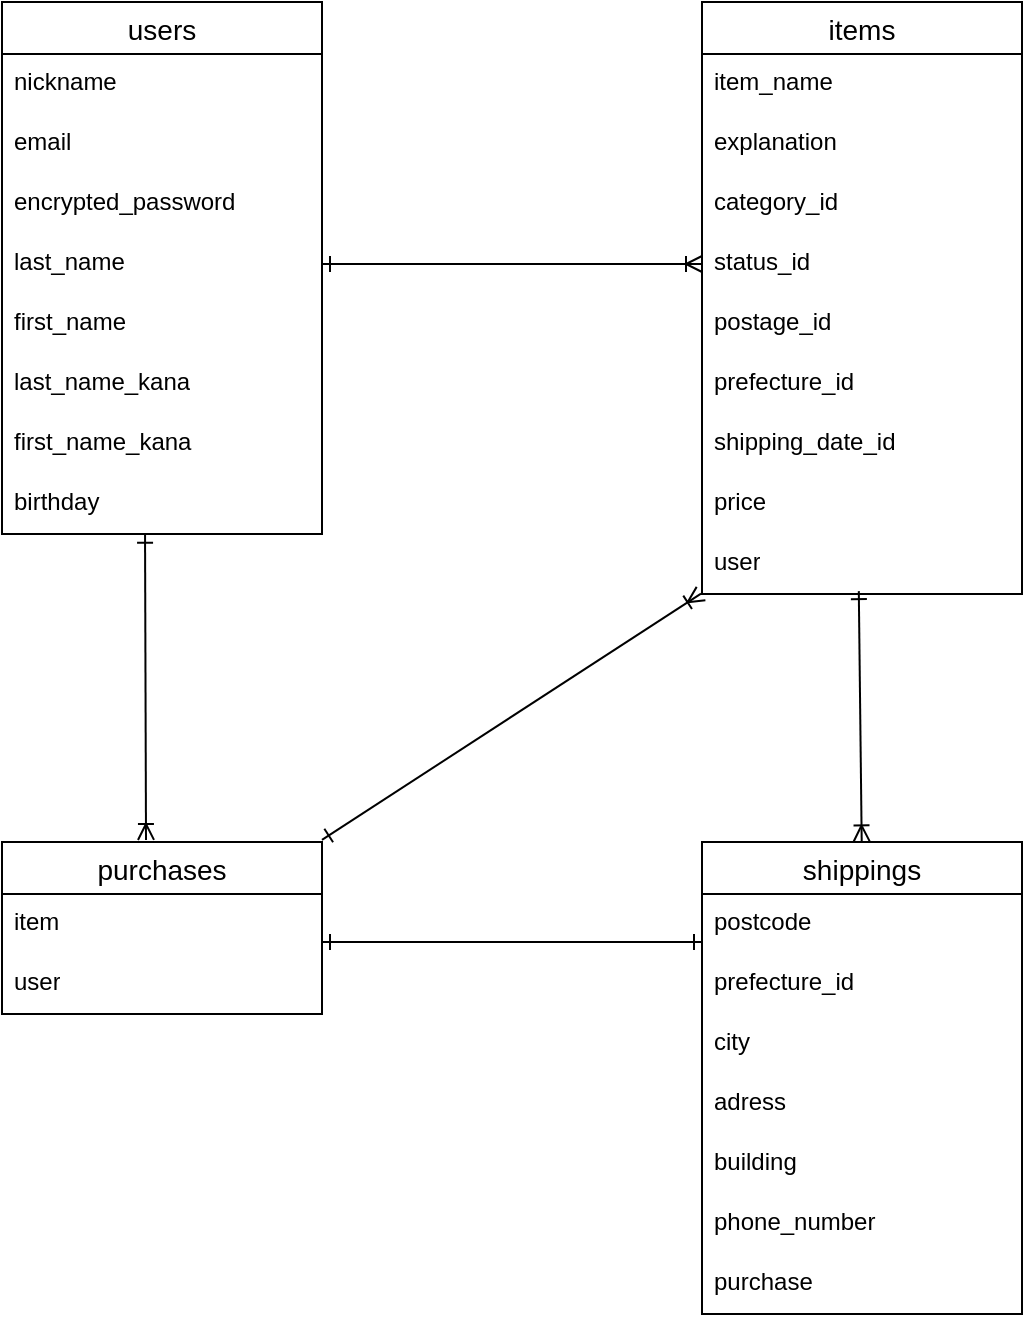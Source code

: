 <mxfile>
    <diagram id="RtzTNlvl9PCAYj6ENr5q" name="ページ1">
        <mxGraphModel dx="850" dy="901" grid="1" gridSize="10" guides="1" tooltips="1" connect="1" arrows="1" fold="1" page="1" pageScale="1" pageWidth="827" pageHeight="1169" math="0" shadow="0">
            <root>
                <mxCell id="0"/>
                <mxCell id="1" parent="0"/>
                <mxCell id="GaMi1caPHmuDbu6GLsoo-1" value="users" style="swimlane;fontStyle=0;childLayout=stackLayout;horizontal=1;startSize=26;horizontalStack=0;resizeParent=1;resizeParentMax=0;resizeLast=0;collapsible=1;marginBottom=0;align=center;fontSize=14;" parent="1" vertex="1">
                    <mxGeometry x="110" y="150" width="160" height="266" as="geometry"/>
                </mxCell>
                <mxCell id="GaMi1caPHmuDbu6GLsoo-2" value="nickname" style="text;strokeColor=none;fillColor=none;spacingLeft=4;spacingRight=4;overflow=hidden;rotatable=0;points=[[0,0.5],[1,0.5]];portConstraint=eastwest;fontSize=12;whiteSpace=wrap;html=1;" parent="GaMi1caPHmuDbu6GLsoo-1" vertex="1">
                    <mxGeometry y="26" width="160" height="30" as="geometry"/>
                </mxCell>
                <mxCell id="GaMi1caPHmuDbu6GLsoo-3" value="email" style="text;strokeColor=none;fillColor=none;spacingLeft=4;spacingRight=4;overflow=hidden;rotatable=0;points=[[0,0.5],[1,0.5]];portConstraint=eastwest;fontSize=12;whiteSpace=wrap;html=1;" parent="GaMi1caPHmuDbu6GLsoo-1" vertex="1">
                    <mxGeometry y="56" width="160" height="30" as="geometry"/>
                </mxCell>
                <mxCell id="GaMi1caPHmuDbu6GLsoo-4" value="encrypted_password" style="text;strokeColor=none;fillColor=none;spacingLeft=4;spacingRight=4;overflow=hidden;rotatable=0;points=[[0,0.5],[1,0.5]];portConstraint=eastwest;fontSize=12;whiteSpace=wrap;html=1;" parent="GaMi1caPHmuDbu6GLsoo-1" vertex="1">
                    <mxGeometry y="86" width="160" height="30" as="geometry"/>
                </mxCell>
                <mxCell id="2" value="last_name" style="text;strokeColor=none;fillColor=none;spacingLeft=4;spacingRight=4;overflow=hidden;rotatable=0;points=[[0,0.5],[1,0.5]];portConstraint=eastwest;fontSize=12;whiteSpace=wrap;html=1;" vertex="1" parent="GaMi1caPHmuDbu6GLsoo-1">
                    <mxGeometry y="116" width="160" height="30" as="geometry"/>
                </mxCell>
                <mxCell id="3" value="first_name" style="text;strokeColor=none;fillColor=none;spacingLeft=4;spacingRight=4;overflow=hidden;rotatable=0;points=[[0,0.5],[1,0.5]];portConstraint=eastwest;fontSize=12;whiteSpace=wrap;html=1;" vertex="1" parent="GaMi1caPHmuDbu6GLsoo-1">
                    <mxGeometry y="146" width="160" height="30" as="geometry"/>
                </mxCell>
                <mxCell id="4" value="&lt;span style=&quot;color: rgb(0, 0, 0);&quot;&gt;last_name_kana&lt;/span&gt;" style="text;strokeColor=none;fillColor=none;spacingLeft=4;spacingRight=4;overflow=hidden;rotatable=0;points=[[0,0.5],[1,0.5]];portConstraint=eastwest;fontSize=12;whiteSpace=wrap;html=1;" vertex="1" parent="GaMi1caPHmuDbu6GLsoo-1">
                    <mxGeometry y="176" width="160" height="30" as="geometry"/>
                </mxCell>
                <mxCell id="5" value="&lt;span style=&quot;color: rgb(0, 0, 0);&quot;&gt;first_name_kana&lt;/span&gt;" style="text;strokeColor=none;fillColor=none;spacingLeft=4;spacingRight=4;overflow=hidden;rotatable=0;points=[[0,0.5],[1,0.5]];portConstraint=eastwest;fontSize=12;whiteSpace=wrap;html=1;" vertex="1" parent="GaMi1caPHmuDbu6GLsoo-1">
                    <mxGeometry y="206" width="160" height="30" as="geometry"/>
                </mxCell>
                <mxCell id="GaMi1caPHmuDbu6GLsoo-8" value="birthday" style="text;strokeColor=none;fillColor=none;spacingLeft=4;spacingRight=4;overflow=hidden;rotatable=0;points=[[0,0.5],[1,0.5]];portConstraint=eastwest;fontSize=12;whiteSpace=wrap;html=1;" parent="GaMi1caPHmuDbu6GLsoo-1" vertex="1">
                    <mxGeometry y="236" width="160" height="30" as="geometry"/>
                </mxCell>
                <mxCell id="GaMi1caPHmuDbu6GLsoo-9" value="items" style="swimlane;fontStyle=0;childLayout=stackLayout;horizontal=1;startSize=26;horizontalStack=0;resizeParent=1;resizeParentMax=0;resizeLast=0;collapsible=1;marginBottom=0;align=center;fontSize=14;" parent="1" vertex="1">
                    <mxGeometry x="460" y="150" width="160" height="296" as="geometry"/>
                </mxCell>
                <mxCell id="GaMi1caPHmuDbu6GLsoo-11" value="item_name" style="text;strokeColor=none;fillColor=none;spacingLeft=4;spacingRight=4;overflow=hidden;rotatable=0;points=[[0,0.5],[1,0.5]];portConstraint=eastwest;fontSize=12;whiteSpace=wrap;html=1;" parent="GaMi1caPHmuDbu6GLsoo-9" vertex="1">
                    <mxGeometry y="26" width="160" height="30" as="geometry"/>
                </mxCell>
                <mxCell id="GaMi1caPHmuDbu6GLsoo-12" value="explanation" style="text;strokeColor=none;fillColor=none;spacingLeft=4;spacingRight=4;overflow=hidden;rotatable=0;points=[[0,0.5],[1,0.5]];portConstraint=eastwest;fontSize=12;whiteSpace=wrap;html=1;" parent="GaMi1caPHmuDbu6GLsoo-9" vertex="1">
                    <mxGeometry y="56" width="160" height="30" as="geometry"/>
                </mxCell>
                <mxCell id="GaMi1caPHmuDbu6GLsoo-13" value="category_id" style="text;strokeColor=none;fillColor=none;spacingLeft=4;spacingRight=4;overflow=hidden;rotatable=0;points=[[0,0.5],[1,0.5]];portConstraint=eastwest;fontSize=12;whiteSpace=wrap;html=1;" parent="GaMi1caPHmuDbu6GLsoo-9" vertex="1">
                    <mxGeometry y="86" width="160" height="30" as="geometry"/>
                </mxCell>
                <mxCell id="GaMi1caPHmuDbu6GLsoo-14" value="status&lt;span style=&quot;color: rgb(0, 0, 0);&quot;&gt;_id&lt;/span&gt;" style="text;strokeColor=none;fillColor=none;spacingLeft=4;spacingRight=4;overflow=hidden;rotatable=0;points=[[0,0.5],[1,0.5]];portConstraint=eastwest;fontSize=12;whiteSpace=wrap;html=1;" parent="GaMi1caPHmuDbu6GLsoo-9" vertex="1">
                    <mxGeometry y="116" width="160" height="30" as="geometry"/>
                </mxCell>
                <mxCell id="GaMi1caPHmuDbu6GLsoo-15" value="postage&lt;span style=&quot;color: rgb(0, 0, 0);&quot;&gt;_id&lt;/span&gt;" style="text;strokeColor=none;fillColor=none;spacingLeft=4;spacingRight=4;overflow=hidden;rotatable=0;points=[[0,0.5],[1,0.5]];portConstraint=eastwest;fontSize=12;whiteSpace=wrap;html=1;" parent="GaMi1caPHmuDbu6GLsoo-9" vertex="1">
                    <mxGeometry y="146" width="160" height="30" as="geometry"/>
                </mxCell>
                <mxCell id="GaMi1caPHmuDbu6GLsoo-29" value="prefecture&lt;span style=&quot;color: rgb(0, 0, 0);&quot;&gt;_id&lt;/span&gt;" style="text;strokeColor=none;fillColor=none;spacingLeft=4;spacingRight=4;overflow=hidden;rotatable=0;points=[[0,0.5],[1,0.5]];portConstraint=eastwest;fontSize=12;whiteSpace=wrap;html=1;" parent="GaMi1caPHmuDbu6GLsoo-9" vertex="1">
                    <mxGeometry y="176" width="160" height="30" as="geometry"/>
                </mxCell>
                <mxCell id="GaMi1caPHmuDbu6GLsoo-31" value="shipping_date_id" style="text;strokeColor=none;fillColor=none;spacingLeft=4;spacingRight=4;overflow=hidden;rotatable=0;points=[[0,0.5],[1,0.5]];portConstraint=eastwest;fontSize=12;whiteSpace=wrap;html=1;" parent="GaMi1caPHmuDbu6GLsoo-9" vertex="1">
                    <mxGeometry y="206" width="160" height="30" as="geometry"/>
                </mxCell>
                <mxCell id="GaMi1caPHmuDbu6GLsoo-32" value="price" style="text;strokeColor=none;fillColor=none;spacingLeft=4;spacingRight=4;overflow=hidden;rotatable=0;points=[[0,0.5],[1,0.5]];portConstraint=eastwest;fontSize=12;whiteSpace=wrap;html=1;" parent="GaMi1caPHmuDbu6GLsoo-9" vertex="1">
                    <mxGeometry y="236" width="160" height="30" as="geometry"/>
                </mxCell>
                <mxCell id="GaMi1caPHmuDbu6GLsoo-33" value="user" style="text;strokeColor=none;fillColor=none;spacingLeft=4;spacingRight=4;overflow=hidden;rotatable=0;points=[[0,0.5],[1,0.5]];portConstraint=eastwest;fontSize=12;whiteSpace=wrap;html=1;" parent="GaMi1caPHmuDbu6GLsoo-9" vertex="1">
                    <mxGeometry y="266" width="160" height="30" as="geometry"/>
                </mxCell>
                <mxCell id="GaMi1caPHmuDbu6GLsoo-34" value="purchases" style="swimlane;fontStyle=0;childLayout=stackLayout;horizontal=1;startSize=26;horizontalStack=0;resizeParent=1;resizeParentMax=0;resizeLast=0;collapsible=1;marginBottom=0;align=center;fontSize=14;" parent="1" vertex="1">
                    <mxGeometry x="110" y="570" width="160" height="86" as="geometry"/>
                </mxCell>
                <mxCell id="GaMi1caPHmuDbu6GLsoo-35" value="item" style="text;strokeColor=none;fillColor=none;spacingLeft=4;spacingRight=4;overflow=hidden;rotatable=0;points=[[0,0.5],[1,0.5]];portConstraint=eastwest;fontSize=12;whiteSpace=wrap;html=1;" parent="GaMi1caPHmuDbu6GLsoo-34" vertex="1">
                    <mxGeometry y="26" width="160" height="30" as="geometry"/>
                </mxCell>
                <mxCell id="GaMi1caPHmuDbu6GLsoo-36" value="user" style="text;strokeColor=none;fillColor=none;spacingLeft=4;spacingRight=4;overflow=hidden;rotatable=0;points=[[0,0.5],[1,0.5]];portConstraint=eastwest;fontSize=12;whiteSpace=wrap;html=1;" parent="GaMi1caPHmuDbu6GLsoo-34" vertex="1">
                    <mxGeometry y="56" width="160" height="30" as="geometry"/>
                </mxCell>
                <mxCell id="GaMi1caPHmuDbu6GLsoo-38" value="shippings" style="swimlane;fontStyle=0;childLayout=stackLayout;horizontal=1;startSize=26;horizontalStack=0;resizeParent=1;resizeParentMax=0;resizeLast=0;collapsible=1;marginBottom=0;align=center;fontSize=14;" parent="1" vertex="1">
                    <mxGeometry x="460" y="570" width="160" height="236" as="geometry"/>
                </mxCell>
                <mxCell id="GaMi1caPHmuDbu6GLsoo-39" value="postcode" style="text;strokeColor=none;fillColor=none;spacingLeft=4;spacingRight=4;overflow=hidden;rotatable=0;points=[[0,0.5],[1,0.5]];portConstraint=eastwest;fontSize=12;whiteSpace=wrap;html=1;" parent="GaMi1caPHmuDbu6GLsoo-38" vertex="1">
                    <mxGeometry y="26" width="160" height="30" as="geometry"/>
                </mxCell>
                <mxCell id="6" value="prefecture_id" style="text;strokeColor=none;fillColor=none;spacingLeft=4;spacingRight=4;overflow=hidden;rotatable=0;points=[[0,0.5],[1,0.5]];portConstraint=eastwest;fontSize=12;whiteSpace=wrap;html=1;" vertex="1" parent="GaMi1caPHmuDbu6GLsoo-38">
                    <mxGeometry y="56" width="160" height="30" as="geometry"/>
                </mxCell>
                <mxCell id="GaMi1caPHmuDbu6GLsoo-40" value="city" style="text;strokeColor=none;fillColor=none;spacingLeft=4;spacingRight=4;overflow=hidden;rotatable=0;points=[[0,0.5],[1,0.5]];portConstraint=eastwest;fontSize=12;whiteSpace=wrap;html=1;" parent="GaMi1caPHmuDbu6GLsoo-38" vertex="1">
                    <mxGeometry y="86" width="160" height="30" as="geometry"/>
                </mxCell>
                <mxCell id="GaMi1caPHmuDbu6GLsoo-42" value="adress" style="text;strokeColor=none;fillColor=none;spacingLeft=4;spacingRight=4;overflow=hidden;rotatable=0;points=[[0,0.5],[1,0.5]];portConstraint=eastwest;fontSize=12;whiteSpace=wrap;html=1;" parent="GaMi1caPHmuDbu6GLsoo-38" vertex="1">
                    <mxGeometry y="116" width="160" height="30" as="geometry"/>
                </mxCell>
                <mxCell id="GaMi1caPHmuDbu6GLsoo-41" value="building" style="text;strokeColor=none;fillColor=none;spacingLeft=4;spacingRight=4;overflow=hidden;rotatable=0;points=[[0,0.5],[1,0.5]];portConstraint=eastwest;fontSize=12;whiteSpace=wrap;html=1;" parent="GaMi1caPHmuDbu6GLsoo-38" vertex="1">
                    <mxGeometry y="146" width="160" height="30" as="geometry"/>
                </mxCell>
                <mxCell id="GaMi1caPHmuDbu6GLsoo-44" value="phone_number" style="text;strokeColor=none;fillColor=none;spacingLeft=4;spacingRight=4;overflow=hidden;rotatable=0;points=[[0,0.5],[1,0.5]];portConstraint=eastwest;fontSize=12;whiteSpace=wrap;html=1;" parent="GaMi1caPHmuDbu6GLsoo-38" vertex="1">
                    <mxGeometry y="176" width="160" height="30" as="geometry"/>
                </mxCell>
                <mxCell id="7" value="purchase" style="text;strokeColor=none;fillColor=none;spacingLeft=4;spacingRight=4;overflow=hidden;rotatable=0;points=[[0,0.5],[1,0.5]];portConstraint=eastwest;fontSize=12;whiteSpace=wrap;html=1;" vertex="1" parent="GaMi1caPHmuDbu6GLsoo-38">
                    <mxGeometry y="206" width="160" height="30" as="geometry"/>
                </mxCell>
                <mxCell id="GaMi1caPHmuDbu6GLsoo-46" style="edgeStyle=none;html=1;exitX=1;exitY=0.5;exitDx=0;exitDy=0;entryX=0;entryY=0.5;entryDx=0;entryDy=0;endArrow=ERoneToMany;endFill=0;startArrow=ERone;startFill=0;strokeWidth=1;startSize=6;" parent="1" target="GaMi1caPHmuDbu6GLsoo-14" edge="1">
                    <mxGeometry relative="1" as="geometry">
                        <mxPoint x="270" y="281" as="sourcePoint"/>
                    </mxGeometry>
                </mxCell>
                <mxCell id="GaMi1caPHmuDbu6GLsoo-48" style="edgeStyle=none;html=1;entryX=0.45;entryY=-0.012;entryDx=0;entryDy=0;endArrow=ERoneToMany;endFill=0;startArrow=ERone;startFill=0;strokeWidth=1;startSize=6;entryPerimeter=0;exitX=0.447;exitY=1.011;exitDx=0;exitDy=0;exitPerimeter=0;" parent="1" target="GaMi1caPHmuDbu6GLsoo-34" edge="1" source="GaMi1caPHmuDbu6GLsoo-8">
                    <mxGeometry relative="1" as="geometry">
                        <mxPoint x="182" y="420" as="sourcePoint"/>
                        <mxPoint x="370" y="326" as="targetPoint"/>
                    </mxGeometry>
                </mxCell>
                <mxCell id="GaMi1caPHmuDbu6GLsoo-49" style="edgeStyle=none;html=1;endArrow=ERoneToMany;endFill=0;startArrow=ERone;startFill=0;strokeWidth=1;startSize=6;exitX=0.49;exitY=0.952;exitDx=0;exitDy=0;exitPerimeter=0;" parent="1" edge="1" source="GaMi1caPHmuDbu6GLsoo-33">
                    <mxGeometry relative="1" as="geometry">
                        <mxPoint x="540.05" y="476" as="sourcePoint"/>
                        <mxPoint x="539.85" y="569.73" as="targetPoint"/>
                    </mxGeometry>
                </mxCell>
                <mxCell id="GaMi1caPHmuDbu6GLsoo-50" value="" style="endArrow=ERoneToMany;html=1;rounded=0;entryX=-0.003;entryY=0.993;entryDx=0;entryDy=0;entryPerimeter=0;startArrow=ERone;startFill=0;endFill=0;" parent="1" target="GaMi1caPHmuDbu6GLsoo-33" edge="1">
                    <mxGeometry relative="1" as="geometry">
                        <mxPoint x="270" y="568.95" as="sourcePoint"/>
                        <mxPoint x="430" y="568.95" as="targetPoint"/>
                    </mxGeometry>
                </mxCell>
                <mxCell id="GaMi1caPHmuDbu6GLsoo-52" style="edgeStyle=none;html=1;exitX=1;exitY=0.5;exitDx=0;exitDy=0;entryX=0;entryY=0.5;entryDx=0;entryDy=0;endArrow=ERone;endFill=0;startArrow=ERone;startFill=0;strokeWidth=1;startSize=6;" parent="1" edge="1">
                    <mxGeometry relative="1" as="geometry">
                        <mxPoint x="270" y="620" as="sourcePoint"/>
                        <mxPoint x="460" y="620" as="targetPoint"/>
                    </mxGeometry>
                </mxCell>
            </root>
        </mxGraphModel>
    </diagram>
</mxfile>